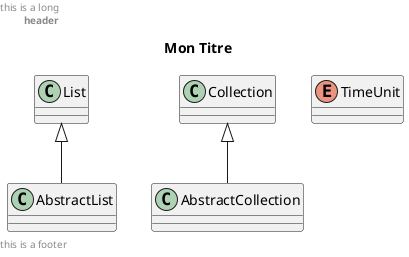 {
  "sha1": "ne7xemkqc7veogdrr6lylybceny4pdo",
  "insertion": {
    "when": "2024-06-04T17:28:38.497Z",
    "user": "plantuml@gmail.com"
  }
}
@startuml

title Mon Titre

List <|-- AbstractList
Collection <|-- AbstractCollection

enum TimeUnit

left footer
this is a footer
endfooter

left header
this is a long
<b>header</b>
end header

@enduml
